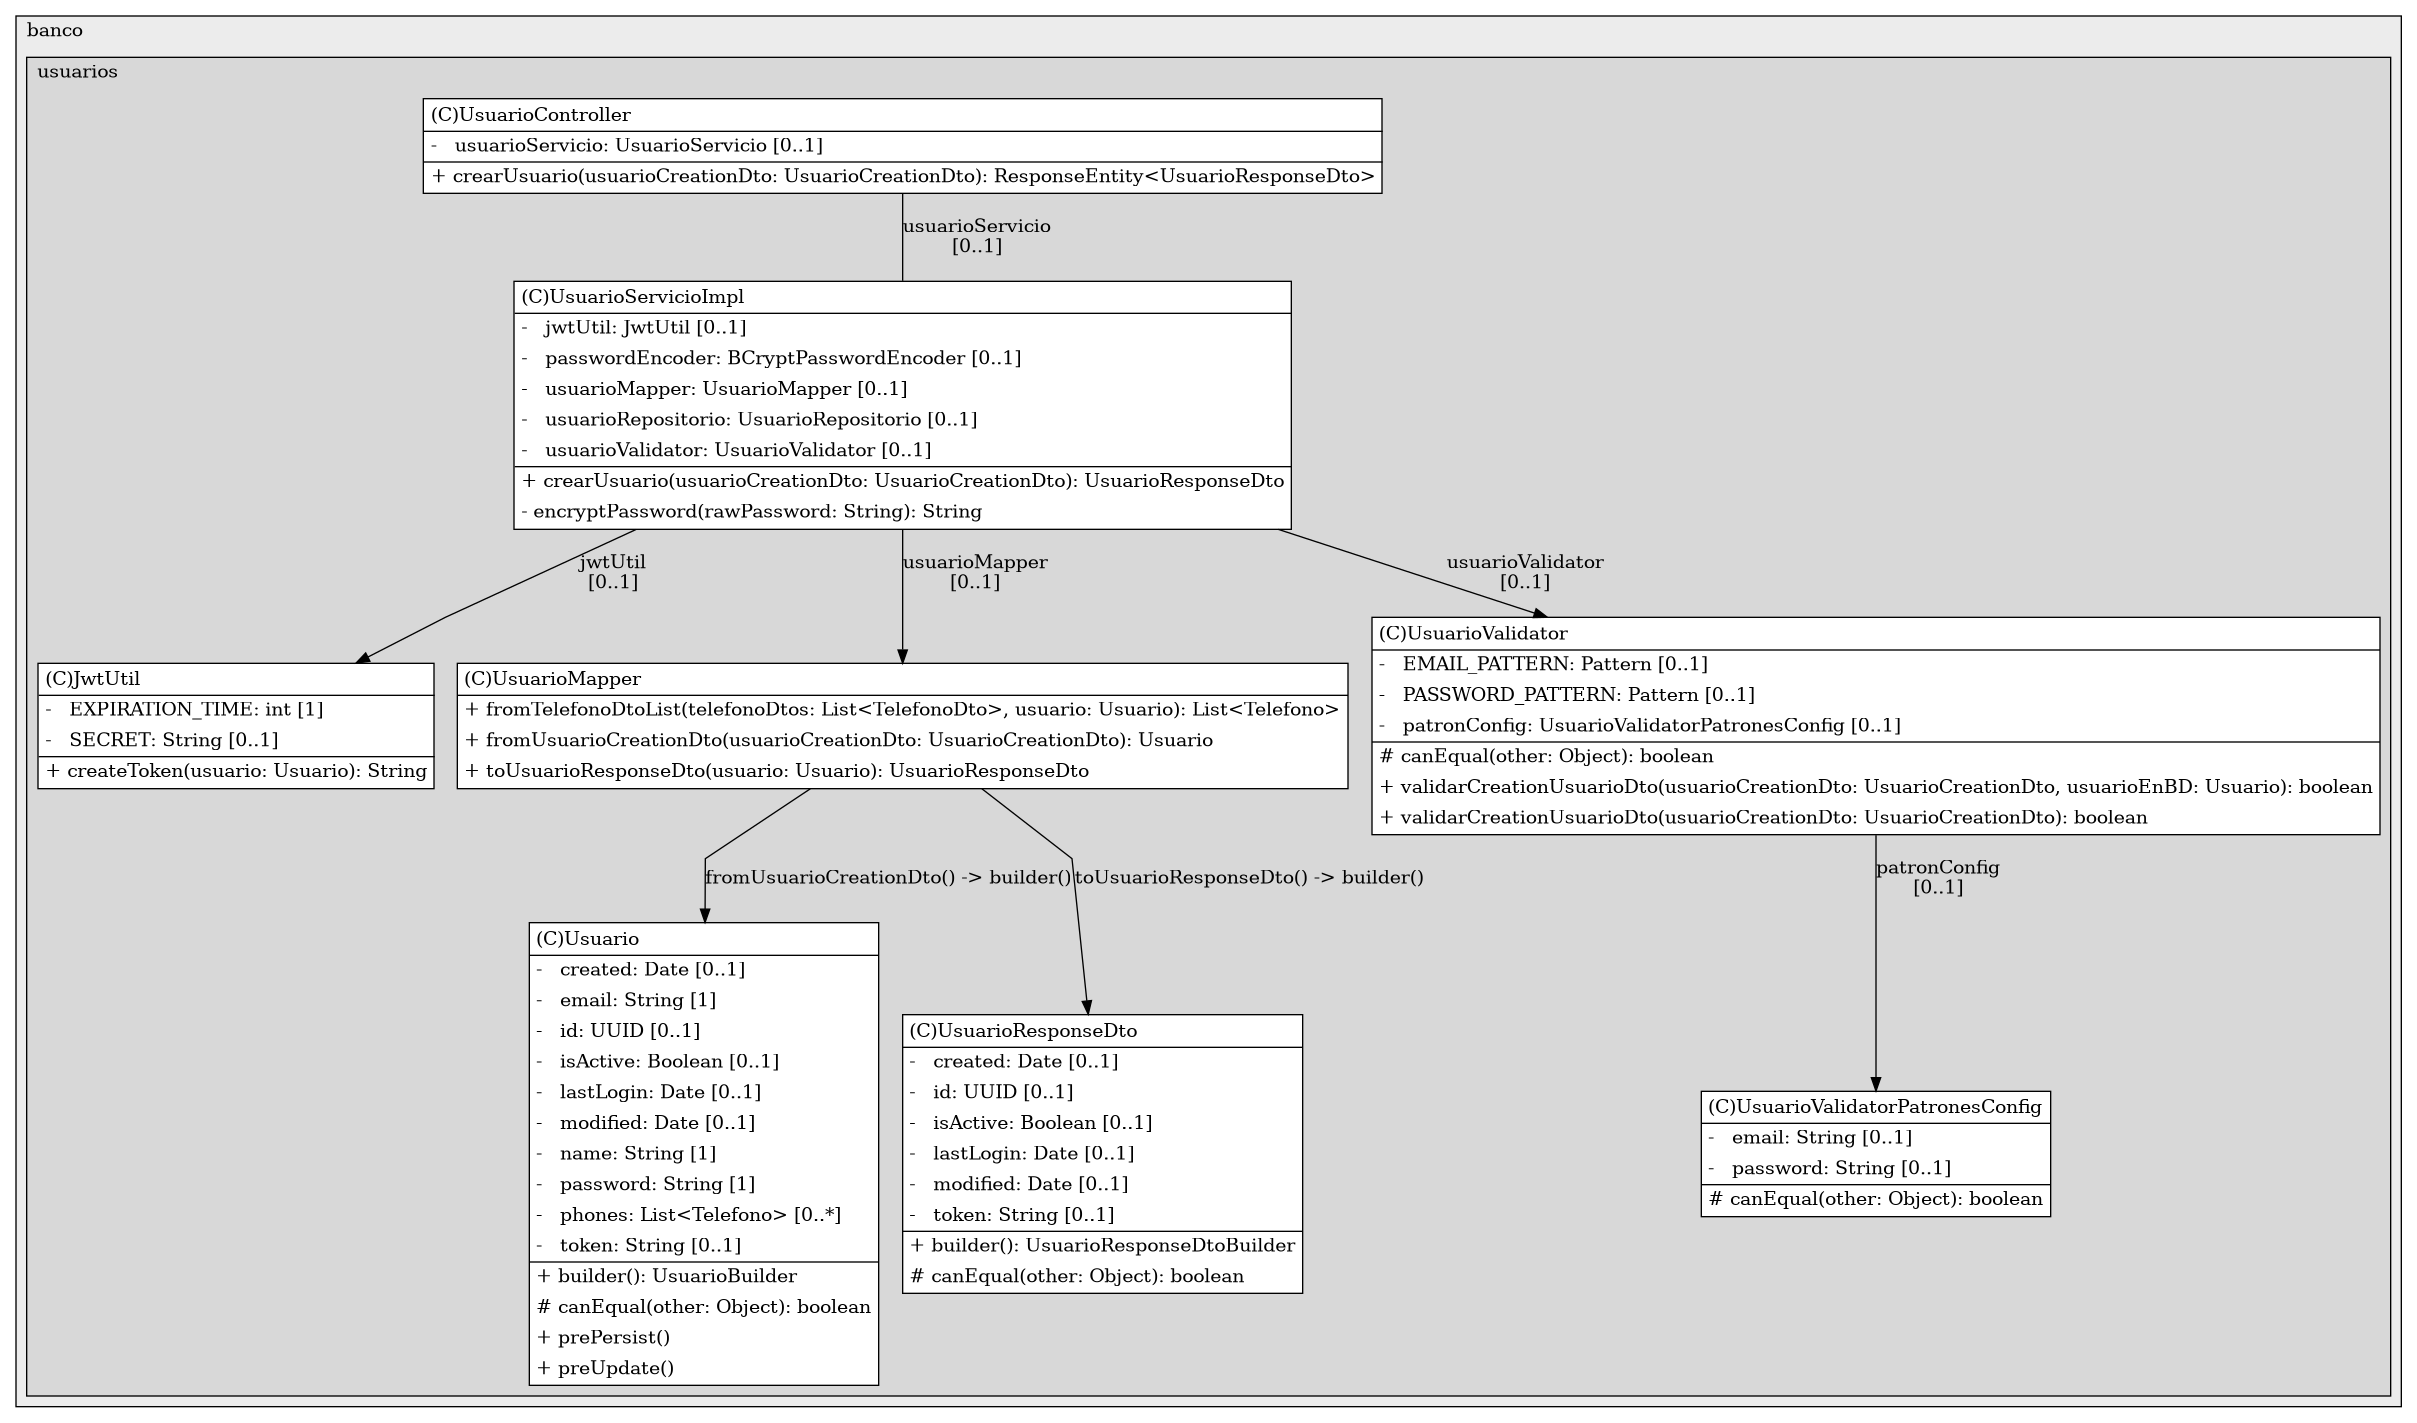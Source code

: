 @startuml

/' diagram meta data start
config=StructureConfiguration;
{
  "projectClassification": {
    "searchMode": "OpenProject", // OpenProject, AllProjects
    "includedProjects": "",
    "pathEndKeywords": "*.impl",
    "isClientPath": "",
    "isClientName": "",
    "isTestPath": "",
    "isTestName": "",
    "isMappingPath": "",
    "isMappingName": "",
    "isDataAccessPath": "",
    "isDataAccessName": "",
    "isDataStructurePath": "",
    "isDataStructureName": "",
    "isInterfaceStructuresPath": "",
    "isInterfaceStructuresName": "",
    "isEntryPointPath": "",
    "isEntryPointName": "",
    "treatFinalFieldsAsMandatory": false
  },
  "graphRestriction": {
    "classPackageExcludeFilter": "",
    "classPackageIncludeFilter": "",
    "classNameExcludeFilter": "",
    "classNameIncludeFilter": "",
    "methodNameExcludeFilter": "",
    "methodNameIncludeFilter": "",
    "removeByInheritance": "", // inheritance/annotation based filtering is done in a second step
    "removeByAnnotation": "",
    "removeByClassPackage": "", // cleanup the graph after inheritance/annotation based filtering is done
    "removeByClassName": "",
    "cutMappings": false,
    "cutEnum": true,
    "cutTests": true,
    "cutClient": true,
    "cutDataAccess": true,
    "cutInterfaceStructures": true,
    "cutDataStructures": true,
    "cutGetterAndSetter": true,
    "cutConstructors": true
  },
  "graphTraversal": {
    "forwardDepth": 3,
    "backwardDepth": 3,
    "classPackageExcludeFilter": "",
    "classPackageIncludeFilter": "",
    "classNameExcludeFilter": "",
    "classNameIncludeFilter": "",
    "methodNameExcludeFilter": "",
    "methodNameIncludeFilter": "",
    "hideMappings": false,
    "hideDataStructures": false,
    "hidePrivateMethods": true,
    "hideInterfaceCalls": true, // indirection: implementation -> interface (is hidden) -> implementation
    "onlyShowApplicationEntryPoints": false, // root node is included
    "useMethodCallsForStructureDiagram": "ForwardOnly" // ForwardOnly, BothDirections, No
  },
  "details": {
    "aggregation": "GroupByClass", // ByClass, GroupByClass, None
    "showClassGenericTypes": true,
    "showMethods": true,
    "showMethodParameterNames": true,
    "showMethodParameterTypes": true,
    "showMethodReturnType": true,
    "showPackageLevels": 2,
    "showDetailedClassStructure": true
  },
  "rootClass": "com.banco.usuarios.service.UsuarioServicioImpl",
  "extensionCallbackMethod": "" // qualified.class.name#methodName - signature: public static String method(String)
}
diagram meta data end '/



digraph g {
    rankdir="TB"
    splines=polyline
    

'nodes 
subgraph cluster_93503675 { 
   	label=banco
	labeljust=l
	fillcolor="#ececec"
	style=filled
   
   subgraph cluster_1409304280 { 
   	label=usuarios
	labeljust=l
	fillcolor="#d8d8d8"
	style=filled
   
   JwtUtil334538091[
	label=<<TABLE BORDER="1" CELLBORDER="0" CELLPADDING="4" CELLSPACING="0">
<TR><TD ALIGN="LEFT" >(C)JwtUtil</TD></TR>
<HR/>
<TR><TD ALIGN="LEFT" >-   EXPIRATION_TIME: int [1]</TD></TR>
<TR><TD ALIGN="LEFT" >-   SECRET: String [0..1]</TD></TR>
<HR/>
<TR><TD ALIGN="LEFT" >+ createToken(usuario: Usuario): String</TD></TR>
</TABLE>>
	style=filled
	margin=0
	shape=plaintext
	fillcolor="#FFFFFF"
];

Usuario1773204192[
	label=<<TABLE BORDER="1" CELLBORDER="0" CELLPADDING="4" CELLSPACING="0">
<TR><TD ALIGN="LEFT" >(C)Usuario</TD></TR>
<HR/>
<TR><TD ALIGN="LEFT" >-   created: Date [0..1]</TD></TR>
<TR><TD ALIGN="LEFT" >-   email: String [1]</TD></TR>
<TR><TD ALIGN="LEFT" >-   id: UUID [0..1]</TD></TR>
<TR><TD ALIGN="LEFT" >-   isActive: Boolean [0..1]</TD></TR>
<TR><TD ALIGN="LEFT" >-   lastLogin: Date [0..1]</TD></TR>
<TR><TD ALIGN="LEFT" >-   modified: Date [0..1]</TD></TR>
<TR><TD ALIGN="LEFT" >-   name: String [1]</TD></TR>
<TR><TD ALIGN="LEFT" >-   password: String [1]</TD></TR>
<TR><TD ALIGN="LEFT" >-   phones: List&lt;Telefono&gt; [0..*]</TD></TR>
<TR><TD ALIGN="LEFT" >-   token: String [0..1]</TD></TR>
<HR/>
<TR><TD ALIGN="LEFT" >+ builder(): UsuarioBuilder</TD></TR>
<TR><TD ALIGN="LEFT" ># canEqual(other: Object): boolean</TD></TR>
<TR><TD ALIGN="LEFT" >+ prePersist()</TD></TR>
<TR><TD ALIGN="LEFT" >+ preUpdate()</TD></TR>
</TABLE>>
	style=filled
	margin=0
	shape=plaintext
	fillcolor="#FFFFFF"
];

UsuarioController1162520133[
	label=<<TABLE BORDER="1" CELLBORDER="0" CELLPADDING="4" CELLSPACING="0">
<TR><TD ALIGN="LEFT" >(C)UsuarioController</TD></TR>
<HR/>
<TR><TD ALIGN="LEFT" >-   usuarioServicio: UsuarioServicio [0..1]</TD></TR>
<HR/>
<TR><TD ALIGN="LEFT" >+ crearUsuario(usuarioCreationDto: UsuarioCreationDto): ResponseEntity&lt;UsuarioResponseDto&gt;</TD></TR>
</TABLE>>
	style=filled
	margin=0
	shape=plaintext
	fillcolor="#FFFFFF"
];

UsuarioMapper877806230[
	label=<<TABLE BORDER="1" CELLBORDER="0" CELLPADDING="4" CELLSPACING="0">
<TR><TD ALIGN="LEFT" >(C)UsuarioMapper</TD></TR>
<HR/>
<TR><TD ALIGN="LEFT" >+ fromTelefonoDtoList(telefonoDtos: List&lt;TelefonoDto&gt;, usuario: Usuario): List&lt;Telefono&gt;</TD></TR>
<TR><TD ALIGN="LEFT" >+ fromUsuarioCreationDto(usuarioCreationDto: UsuarioCreationDto): Usuario</TD></TR>
<TR><TD ALIGN="LEFT" >+ toUsuarioResponseDto(usuario: Usuario): UsuarioResponseDto</TD></TR>
</TABLE>>
	style=filled
	margin=0
	shape=plaintext
	fillcolor="#FFFFFF"
];

UsuarioResponseDto1257701206[
	label=<<TABLE BORDER="1" CELLBORDER="0" CELLPADDING="4" CELLSPACING="0">
<TR><TD ALIGN="LEFT" >(C)UsuarioResponseDto</TD></TR>
<HR/>
<TR><TD ALIGN="LEFT" >-   created: Date [0..1]</TD></TR>
<TR><TD ALIGN="LEFT" >-   id: UUID [0..1]</TD></TR>
<TR><TD ALIGN="LEFT" >-   isActive: Boolean [0..1]</TD></TR>
<TR><TD ALIGN="LEFT" >-   lastLogin: Date [0..1]</TD></TR>
<TR><TD ALIGN="LEFT" >-   modified: Date [0..1]</TD></TR>
<TR><TD ALIGN="LEFT" >-   token: String [0..1]</TD></TR>
<HR/>
<TR><TD ALIGN="LEFT" >+ builder(): UsuarioResponseDtoBuilder</TD></TR>
<TR><TD ALIGN="LEFT" ># canEqual(other: Object): boolean</TD></TR>
</TABLE>>
	style=filled
	margin=0
	shape=plaintext
	fillcolor="#FFFFFF"
];

UsuarioServicioImpl295588692[
	label=<<TABLE BORDER="1" CELLBORDER="0" CELLPADDING="4" CELLSPACING="0">
<TR><TD ALIGN="LEFT" >(C)UsuarioServicioImpl</TD></TR>
<HR/>
<TR><TD ALIGN="LEFT" >-   jwtUtil: JwtUtil [0..1]</TD></TR>
<TR><TD ALIGN="LEFT" >-   passwordEncoder: BCryptPasswordEncoder [0..1]</TD></TR>
<TR><TD ALIGN="LEFT" >-   usuarioMapper: UsuarioMapper [0..1]</TD></TR>
<TR><TD ALIGN="LEFT" >-   usuarioRepositorio: UsuarioRepositorio [0..1]</TD></TR>
<TR><TD ALIGN="LEFT" >-   usuarioValidator: UsuarioValidator [0..1]</TD></TR>
<HR/>
<TR><TD ALIGN="LEFT" >+ crearUsuario(usuarioCreationDto: UsuarioCreationDto): UsuarioResponseDto</TD></TR>
<TR><TD ALIGN="LEFT" >- encryptPassword(rawPassword: String): String</TD></TR>
</TABLE>>
	style=filled
	margin=0
	shape=plaintext
	fillcolor="#FFFFFF"
];

UsuarioValidator334538091[
	label=<<TABLE BORDER="1" CELLBORDER="0" CELLPADDING="4" CELLSPACING="0">
<TR><TD ALIGN="LEFT" >(C)UsuarioValidator</TD></TR>
<HR/>
<TR><TD ALIGN="LEFT" >-   EMAIL_PATTERN: Pattern [0..1]</TD></TR>
<TR><TD ALIGN="LEFT" >-   PASSWORD_PATTERN: Pattern [0..1]</TD></TR>
<TR><TD ALIGN="LEFT" >-   patronConfig: UsuarioValidatorPatronesConfig [0..1]</TD></TR>
<HR/>
<TR><TD ALIGN="LEFT" ># canEqual(other: Object): boolean</TD></TR>
<TR><TD ALIGN="LEFT" >+ validarCreationUsuarioDto(usuarioCreationDto: UsuarioCreationDto, usuarioEnBD: Usuario): boolean</TD></TR>
<TR><TD ALIGN="LEFT" >+ validarCreationUsuarioDto(usuarioCreationDto: UsuarioCreationDto): boolean</TD></TR>
</TABLE>>
	style=filled
	margin=0
	shape=plaintext
	fillcolor="#FFFFFF"
];

UsuarioValidatorPatronesConfig1151237525[
	label=<<TABLE BORDER="1" CELLBORDER="0" CELLPADDING="4" CELLSPACING="0">
<TR><TD ALIGN="LEFT" >(C)UsuarioValidatorPatronesConfig</TD></TR>
<HR/>
<TR><TD ALIGN="LEFT" >-   email: String [0..1]</TD></TR>
<TR><TD ALIGN="LEFT" >-   password: String [0..1]</TD></TR>
<HR/>
<TR><TD ALIGN="LEFT" ># canEqual(other: Object): boolean</TD></TR>
</TABLE>>
	style=filled
	margin=0
	shape=plaintext
	fillcolor="#FFFFFF"
];
} 
} 

'edges    
UsuarioController1162520133 -> UsuarioServicioImpl295588692[label="usuarioServicio
[0..1]", arrowhead=none];
UsuarioMapper877806230 -> Usuario1773204192[label="fromUsuarioCreationDto() -> builder()"];
UsuarioMapper877806230 -> UsuarioResponseDto1257701206[label="toUsuarioResponseDto() -> builder()"];
UsuarioServicioImpl295588692 -> JwtUtil334538091[label="jwtUtil
[0..1]"];
UsuarioServicioImpl295588692 -> UsuarioMapper877806230[label="usuarioMapper
[0..1]"];
UsuarioServicioImpl295588692 -> UsuarioValidator334538091[label="usuarioValidator
[0..1]"];
UsuarioValidator334538091 -> UsuarioValidatorPatronesConfig1151237525[label="patronConfig
[0..1]"];
    
}
@enduml